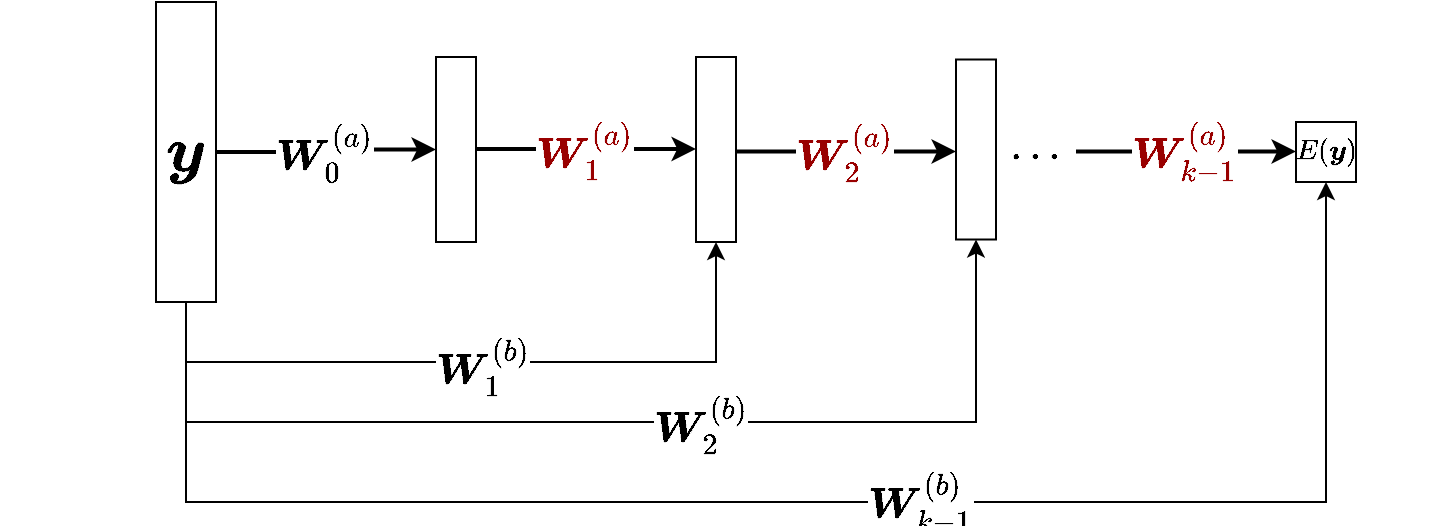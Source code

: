 <mxfile version="24.7.8" pages="2">
  <diagram name="Page-1" id="D_lEAe5iYJdpouglTqHc">
    <mxGraphModel dx="819" dy="566" grid="1" gridSize="10" guides="1" tooltips="1" connect="1" arrows="1" fold="1" page="1" pageScale="1" pageWidth="827" pageHeight="1169" math="1" shadow="0">
      <root>
        <mxCell id="0" />
        <mxCell id="1" parent="0" />
        <mxCell id="x5x_2e9SC5uEc3kI843S-6" style="edgeStyle=orthogonalEdgeStyle;rounded=0;orthogonalLoop=1;jettySize=auto;html=1;exitX=1;exitY=0.5;exitDx=0;exitDy=0;entryX=0;entryY=0.5;entryDx=0;entryDy=0;strokeWidth=2;" edge="1" parent="1" source="x5x_2e9SC5uEc3kI843S-1" target="x5x_2e9SC5uEc3kI843S-2">
          <mxGeometry relative="1" as="geometry" />
        </mxCell>
        <mxCell id="x5x_2e9SC5uEc3kI843S-7" value="&lt;font style=&quot;font-size: 18px;&quot;&gt;\(\boldsymbol{W}^{(a)}_0&amp;nbsp; \)&lt;/font&gt;" style="edgeLabel;html=1;align=center;verticalAlign=middle;resizable=0;points=[];" vertex="1" connectable="0" parent="x5x_2e9SC5uEc3kI843S-6">
          <mxGeometry x="-0.029" relative="1" as="geometry">
            <mxPoint as="offset" />
          </mxGeometry>
        </mxCell>
        <mxCell id="x5x_2e9SC5uEc3kI843S-14" style="edgeStyle=elbowEdgeStyle;rounded=0;orthogonalLoop=1;jettySize=auto;html=1;entryX=0.5;entryY=1;entryDx=0;entryDy=0;elbow=vertical;" edge="1" parent="1" source="x5x_2e9SC5uEc3kI843S-1" target="x5x_2e9SC5uEc3kI843S-3">
          <mxGeometry relative="1" as="geometry">
            <Array as="points">
              <mxPoint x="190" y="250" />
            </Array>
          </mxGeometry>
        </mxCell>
        <mxCell id="x5x_2e9SC5uEc3kI843S-19" value="&lt;span style=&quot;font-size: 18px;&quot;&gt;\(\boldsymbol{W}^{(b)}_1&amp;nbsp; \)&lt;/span&gt;" style="edgeLabel;html=1;align=center;verticalAlign=middle;resizable=0;points=[];" vertex="1" connectable="0" parent="x5x_2e9SC5uEc3kI843S-14">
          <mxGeometry x="0.001" y="-2" relative="1" as="geometry">
            <mxPoint as="offset" />
          </mxGeometry>
        </mxCell>
        <mxCell id="x5x_2e9SC5uEc3kI843S-15" style="edgeStyle=elbowEdgeStyle;rounded=0;orthogonalLoop=1;jettySize=auto;html=1;entryX=0.5;entryY=1;entryDx=0;entryDy=0;elbow=vertical;exitX=0.5;exitY=1;exitDx=0;exitDy=0;" edge="1" parent="1" source="x5x_2e9SC5uEc3kI843S-1" target="x5x_2e9SC5uEc3kI843S-4">
          <mxGeometry relative="1" as="geometry">
            <mxPoint x="130" y="200.107" as="sourcePoint" />
            <mxPoint x="510" y="200" as="targetPoint" />
            <Array as="points">
              <mxPoint x="310" y="280" />
            </Array>
          </mxGeometry>
        </mxCell>
        <mxCell id="x5x_2e9SC5uEc3kI843S-20" value="&lt;span style=&quot;font-size: 18px;&quot;&gt;\(\boldsymbol{W}^{(b)}_2&amp;nbsp; \)&lt;/span&gt;" style="edgeLabel;html=1;align=center;verticalAlign=middle;resizable=0;points=[];" vertex="1" connectable="0" parent="x5x_2e9SC5uEc3kI843S-15">
          <mxGeometry x="0.16" y="-1" relative="1" as="geometry">
            <mxPoint as="offset" />
          </mxGeometry>
        </mxCell>
        <mxCell id="x5x_2e9SC5uEc3kI843S-21" style="edgeStyle=elbowEdgeStyle;rounded=0;orthogonalLoop=1;jettySize=auto;html=1;entryX=0.5;entryY=1;entryDx=0;entryDy=0;elbow=vertical;exitX=0.5;exitY=1;exitDx=0;exitDy=0;" edge="1" parent="1" source="x5x_2e9SC5uEc3kI843S-1" target="x5x_2e9SC5uEc3kI843S-5">
          <mxGeometry relative="1" as="geometry">
            <mxPoint x="130" y="210.214" as="sourcePoint" />
            <mxPoint x="680" y="210" as="targetPoint" />
            <Array as="points">
              <mxPoint x="380" y="320" />
            </Array>
          </mxGeometry>
        </mxCell>
        <mxCell id="x5x_2e9SC5uEc3kI843S-22" value="&lt;span style=&quot;font-size: 18px;&quot;&gt;\(\boldsymbol{W}^{(b)}_{k-1}&amp;nbsp; \)&lt;/span&gt;" style="edgeLabel;html=1;align=center;verticalAlign=middle;resizable=0;points=[];" vertex="1" connectable="0" parent="x5x_2e9SC5uEc3kI843S-21">
          <mxGeometry x="0.124" relative="1" as="geometry">
            <mxPoint as="offset" />
          </mxGeometry>
        </mxCell>
        <mxCell id="x5x_2e9SC5uEc3kI843S-1" value="&lt;font style=&quot;font-size: 27px;&quot;&gt;\(\boldsymbol{y} \)&lt;/font&gt;" style="rounded=0;whiteSpace=wrap;html=1;" vertex="1" parent="1">
          <mxGeometry x="100" y="70" width="30" height="150" as="geometry" />
        </mxCell>
        <mxCell id="x5x_2e9SC5uEc3kI843S-2" value="" style="rounded=0;whiteSpace=wrap;html=1;" vertex="1" parent="1">
          <mxGeometry x="240" y="97.5" width="20" height="92.5" as="geometry" />
        </mxCell>
        <mxCell id="x5x_2e9SC5uEc3kI843S-3" value="" style="rounded=0;whiteSpace=wrap;html=1;" vertex="1" parent="1">
          <mxGeometry x="370" y="97.5" width="20" height="92.5" as="geometry" />
        </mxCell>
        <mxCell id="x5x_2e9SC5uEc3kI843S-4" value="" style="rounded=0;whiteSpace=wrap;html=1;" vertex="1" parent="1">
          <mxGeometry x="500" y="98.75" width="20" height="90" as="geometry" />
        </mxCell>
        <mxCell id="x5x_2e9SC5uEc3kI843S-5" value="\(E(\boldsymbol{y})\)" style="rounded=0;whiteSpace=wrap;html=1;" vertex="1" parent="1">
          <mxGeometry x="670" y="130" width="30" height="30" as="geometry" />
        </mxCell>
        <mxCell id="x5x_2e9SC5uEc3kI843S-10" style="edgeStyle=orthogonalEdgeStyle;rounded=0;orthogonalLoop=1;jettySize=auto;html=1;exitX=1;exitY=0.5;exitDx=0;exitDy=0;entryX=0;entryY=0.5;entryDx=0;entryDy=0;strokeWidth=2;" edge="1" parent="1">
          <mxGeometry relative="1" as="geometry">
            <mxPoint x="260" y="143.46" as="sourcePoint" />
            <mxPoint x="370" y="143.46" as="targetPoint" />
          </mxGeometry>
        </mxCell>
        <mxCell id="x5x_2e9SC5uEc3kI843S-11" value="&lt;font color=&quot;#990000&quot; style=&quot;font-size: 18px;&quot;&gt;\(\boldsymbol{W}^{(a)}_1&amp;nbsp; \)&lt;/font&gt;" style="edgeLabel;html=1;align=center;verticalAlign=middle;resizable=0;points=[];" vertex="1" connectable="0" parent="x5x_2e9SC5uEc3kI843S-10">
          <mxGeometry x="-0.029" relative="1" as="geometry">
            <mxPoint as="offset" />
          </mxGeometry>
        </mxCell>
        <mxCell id="x5x_2e9SC5uEc3kI843S-12" style="edgeStyle=orthogonalEdgeStyle;rounded=0;orthogonalLoop=1;jettySize=auto;html=1;exitX=1;exitY=0.5;exitDx=0;exitDy=0;entryX=0;entryY=0.5;entryDx=0;entryDy=0;strokeWidth=2;" edge="1" parent="1">
          <mxGeometry relative="1" as="geometry">
            <mxPoint x="390" y="144.71" as="sourcePoint" />
            <mxPoint x="500" y="144.71" as="targetPoint" />
          </mxGeometry>
        </mxCell>
        <mxCell id="x5x_2e9SC5uEc3kI843S-13" value="&lt;font color=&quot;#990000&quot; style=&quot;font-size: 18px;&quot;&gt;\(\boldsymbol{W}^{(a)}_2&amp;nbsp; \)&lt;/font&gt;" style="edgeLabel;html=1;align=center;verticalAlign=middle;resizable=0;points=[];" vertex="1" connectable="0" parent="x5x_2e9SC5uEc3kI843S-12">
          <mxGeometry x="-0.029" relative="1" as="geometry">
            <mxPoint as="offset" />
          </mxGeometry>
        </mxCell>
        <mxCell id="x5x_2e9SC5uEc3kI843S-16" style="edgeStyle=orthogonalEdgeStyle;rounded=0;orthogonalLoop=1;jettySize=auto;html=1;exitX=1;exitY=0.5;exitDx=0;exitDy=0;entryX=0;entryY=0.5;entryDx=0;entryDy=0;strokeWidth=2;" edge="1" parent="1">
          <mxGeometry relative="1" as="geometry">
            <mxPoint x="560" y="144.71" as="sourcePoint" />
            <mxPoint x="670" y="144.71" as="targetPoint" />
          </mxGeometry>
        </mxCell>
        <mxCell id="x5x_2e9SC5uEc3kI843S-17" value="&lt;font color=&quot;#990000&quot; style=&quot;font-size: 18px;&quot;&gt;\(\boldsymbol{W}^{(a)}_{k-1}&amp;nbsp; \)&lt;/font&gt;" style="edgeLabel;html=1;align=center;verticalAlign=middle;resizable=0;points=[];" vertex="1" connectable="0" parent="x5x_2e9SC5uEc3kI843S-16">
          <mxGeometry x="-0.029" relative="1" as="geometry">
            <mxPoint as="offset" />
          </mxGeometry>
        </mxCell>
        <mxCell id="x5x_2e9SC5uEc3kI843S-18" value="\(\ldots\)" style="text;html=1;align=center;verticalAlign=middle;whiteSpace=wrap;rounded=0;fontSize=18;" vertex="1" parent="1">
          <mxGeometry x="510" y="127.5" width="60" height="30" as="geometry" />
        </mxCell>
      </root>
    </mxGraphModel>
  </diagram>
  <diagram id="FSGVyPaIus4NBopuWITQ" name="Page-2">
    <mxGraphModel dx="1434" dy="990" grid="1" gridSize="10" guides="1" tooltips="1" connect="1" arrows="1" fold="1" page="1" pageScale="1" pageWidth="827" pageHeight="1169" math="1" shadow="0">
      <root>
        <mxCell id="0" />
        <mxCell id="1" parent="0" />
        <mxCell id="4XMzZd-9grJFc2NnD9m8-15" value="\(\boldsymbol{h}(t_i^+) \)" style="ellipse;whiteSpace=wrap;html=1;aspect=fixed;fontSize=24;fillColor=#f5f5f5;fontColor=#333333;strokeColor=#666666;" vertex="1" parent="1">
          <mxGeometry x="1111" y="360" width="100" height="100" as="geometry" />
        </mxCell>
        <mxCell id="4XMzZd-9grJFc2NnD9m8-19" style="edgeStyle=orthogonalEdgeStyle;rounded=0;orthogonalLoop=1;jettySize=auto;html=1;strokeColor=default;strokeWidth=2;align=center;verticalAlign=middle;fontFamily=Helvetica;fontSize=11;fontColor=default;labelBackgroundColor=default;endArrow=block;endFill=1;" edge="1" parent="1" source="4XMzZd-9grJFc2NnD9m8-16" target="4XMzZd-9grJFc2NnD9m8-18">
          <mxGeometry relative="1" as="geometry" />
        </mxCell>
        <mxCell id="4XMzZd-9grJFc2NnD9m8-16" value="\(\boldsymbol{h}(t_i) \)" style="ellipse;whiteSpace=wrap;html=1;aspect=fixed;fontSize=24;strokeColor=#666666;align=center;verticalAlign=middle;fontFamily=Helvetica;fontColor=#333333;fillColor=#f5f5f5;" vertex="1" parent="1">
          <mxGeometry x="780" y="360" width="100" height="100" as="geometry" />
        </mxCell>
        <mxCell id="4XMzZd-9grJFc2NnD9m8-20" value="" style="edgeStyle=orthogonalEdgeStyle;rounded=0;orthogonalLoop=1;jettySize=auto;html=1;strokeColor=default;strokeWidth=2;align=center;verticalAlign=middle;fontFamily=Helvetica;fontSize=11;fontColor=default;labelBackgroundColor=default;endArrow=block;endFill=1;" edge="1" parent="1" source="4XMzZd-9grJFc2NnD9m8-18" target="4XMzZd-9grJFc2NnD9m8-15">
          <mxGeometry relative="1" as="geometry" />
        </mxCell>
        <mxCell id="4XMzZd-9grJFc2NnD9m8-18" value="&lt;font style=&quot;font-size: 18px;&quot;&gt;&lt;b&gt;Absorb new information&lt;/b&gt;&lt;/font&gt;" style="rounded=0;whiteSpace=wrap;html=1;fillColor=#336600;fontColor=#FFFFFF;" vertex="1" parent="1">
          <mxGeometry x="930" y="370" width="140" height="80" as="geometry" />
        </mxCell>
        <mxCell id="4XMzZd-9grJFc2NnD9m8-23" style="edgeStyle=orthogonalEdgeStyle;rounded=0;orthogonalLoop=1;jettySize=auto;html=1;entryX=0.5;entryY=0;entryDx=0;entryDy=0;strokeColor=default;strokeWidth=2;align=center;verticalAlign=middle;fontFamily=Helvetica;fontSize=11;fontColor=default;labelBackgroundColor=default;endArrow=block;endFill=1;" edge="1" parent="1" source="4XMzZd-9grJFc2NnD9m8-22" target="4XMzZd-9grJFc2NnD9m8-18">
          <mxGeometry relative="1" as="geometry" />
        </mxCell>
        <mxCell id="4XMzZd-9grJFc2NnD9m8-22" value="&lt;span style=&quot;font-size: 24px;&quot;&gt;\(\boldsymbol{z}(t_i) \)&lt;/span&gt;" style="rhombus;whiteSpace=wrap;html=1;strokeColor=#330066;fillColor=#330066;fontColor=#FFFFFF;fontSize=24;aspect=fixed;" vertex="1" parent="1">
          <mxGeometry x="950" y="220" width="100" height="100" as="geometry" />
        </mxCell>
        <mxCell id="4XMzZd-9grJFc2NnD9m8-26" style="edgeStyle=orthogonalEdgeStyle;rounded=0;orthogonalLoop=1;jettySize=auto;html=1;entryX=0.5;entryY=0;entryDx=0;entryDy=0;strokeWidth=2;endArrow=block;endFill=1;" edge="1" parent="1" source="4XMzZd-9grJFc2NnD9m8-24" target="4XMzZd-9grJFc2NnD9m8-25">
          <mxGeometry relative="1" as="geometry" />
        </mxCell>
        <mxCell id="4XMzZd-9grJFc2NnD9m8-24" value="\(\boldsymbol{h}(t) \)" style="ellipse;whiteSpace=wrap;html=1;aspect=fixed;fontSize=24;fillColor=#f5f5f5;fontColor=#333333;strokeColor=#666666;" vertex="1" parent="1">
          <mxGeometry x="1430" y="142.5" width="100" height="100" as="geometry" />
        </mxCell>
        <mxCell id="4XMzZd-9grJFc2NnD9m8-27" style="edgeStyle=orthogonalEdgeStyle;rounded=0;orthogonalLoop=1;jettySize=auto;html=1;strokeWidth=2;endArrow=block;endFill=1;entryX=0.5;entryY=0;entryDx=0;entryDy=0;" edge="1" parent="1" source="4XMzZd-9grJFc2NnD9m8-25" target="4XMzZd-9grJFc2NnD9m8-28">
          <mxGeometry relative="1" as="geometry">
            <mxPoint x="1620" y="272.5" as="targetPoint" />
          </mxGeometry>
        </mxCell>
        <mxCell id="4XMzZd-9grJFc2NnD9m8-25" value="&lt;span style=&quot;font-size: 18px;&quot;&gt;Predict / Impute&lt;/span&gt;" style="rounded=0;whiteSpace=wrap;html=1;fillColor=#336600;fontColor=#FFFFFF;fontStyle=1" vertex="1" parent="1">
          <mxGeometry x="1395" y="272.5" width="170" height="60" as="geometry" />
        </mxCell>
        <mxCell id="4XMzZd-9grJFc2NnD9m8-28" value="&lt;span style=&quot;font-size: 24px;&quot;&gt;\(\boldsymbol{\hat{z}}(t) \)&lt;/span&gt;" style="rhombus;whiteSpace=wrap;html=1;strokeColor=#330066;fillColor=#330066;fontColor=#FFFFFF;fontSize=24;aspect=fixed;" vertex="1" parent="1">
          <mxGeometry x="1430" y="357.5" width="100" height="100" as="geometry" />
        </mxCell>
        <mxCell id="fcd6n6ae-Tzz8a5mhoen-1" value="&lt;span style=&quot;font-size: 24px;&quot;&gt;&lt;b&gt;\(\boldsymbol{z}(t_{i}) \)&lt;/b&gt;&lt;/span&gt;" style="rhombus;whiteSpace=wrap;html=1;strokeColor=#330066;fillColor=#330066;fontColor=#FFFFFF;fontSize=24;aspect=fixed;" vertex="1" parent="1">
          <mxGeometry x="710" y="1000" width="100" height="100" as="geometry" />
        </mxCell>
        <mxCell id="fcd6n6ae-Tzz8a5mhoen-2" value="&lt;font style=&quot;font-size: 24px;&quot;&gt;\(\boldsymbol{z}(t_{i-1}) \)&lt;/font&gt;" style="rhombus;whiteSpace=wrap;html=1;fontSize=19;strokeColor=#330066;fillColor=#330066;fontColor=#FFFFFF;fontStyle=1;aspect=fixed;" vertex="1" parent="1">
          <mxGeometry x="250" y="990" width="100" height="100" as="geometry" />
        </mxCell>
        <mxCell id="fcd6n6ae-Tzz8a5mhoen-3" value="\(\boldsymbol{h}(t_i) \)" style="ellipse;whiteSpace=wrap;html=1;aspect=fixed;fontSize=24;fillColor=#f5f5f5;fontColor=#333333;strokeColor=#666666;" vertex="1" parent="1">
          <mxGeometry x="580" y="370" width="100" height="100" as="geometry" />
        </mxCell>
        <mxCell id="fcd6n6ae-Tzz8a5mhoen-4" value="\(\boldsymbol{h}(t_{i-1}) \)" style="ellipse;whiteSpace=wrap;html=1;aspect=fixed;fontSize=24;fillColor=#f5f5f5;fontColor=#333333;strokeColor=#666666;" vertex="1" parent="1">
          <mxGeometry x="123" y="369" width="100" height="100" as="geometry" />
        </mxCell>
        <mxCell id="fcd6n6ae-Tzz8a5mhoen-17" value="" style="verticalLabelPosition=bottom;verticalAlign=top;html=1;shape=mxgraph.basic.arc;startAngle=0.3;endAngle=0.69;fontFamily=Helvetica;fontSize=11;fontColor=default;labelBackgroundColor=default;rotation=-180;strokeWidth=5;strokeColor=#FF0000;" vertex="1" parent="1">
          <mxGeometry x="210" y="370" width="390" height="70" as="geometry" />
        </mxCell>
        <mxCell id="fcd6n6ae-Tzz8a5mhoen-18" value="&lt;font color=&quot;#ff0000&quot; style=&quot;font-size: 24px;&quot;&gt;\( \int_{t_{i-1}}^{t_i} f(\boldsymbol{h}(t),\)&lt;/font&gt;&lt;font color=&quot;#330066&quot; style=&quot;font-size: 24px;&quot;&gt;\( \boldsymbol{u}(t)\)&lt;/font&gt;&lt;font color=&quot;#ff0000&quot; style=&quot;font-size: 24px;&quot;&gt;\()\, dt \)&lt;/font&gt;" style="text;html=1;align=center;verticalAlign=middle;whiteSpace=wrap;rounded=0;fontFamily=Helvetica;fontSize=11;fontColor=default;labelBackgroundColor=default;" vertex="1" parent="1">
          <mxGeometry x="272.5" y="299" width="265" height="70" as="geometry" />
        </mxCell>
        <mxCell id="fcd6n6ae-Tzz8a5mhoen-21" value="&lt;font style=&quot;font-size: 20px;&quot;&gt;Observation&lt;/font&gt;" style="text;html=1;align=center;verticalAlign=middle;whiteSpace=wrap;rounded=0;fontFamily=Helvetica;fontSize=11;fontColor=#330066;labelBackgroundColor=default;" vertex="1" parent="1">
          <mxGeometry x="940" y="177.5" width="120" height="30" as="geometry" />
        </mxCell>
      </root>
    </mxGraphModel>
  </diagram>
</mxfile>

